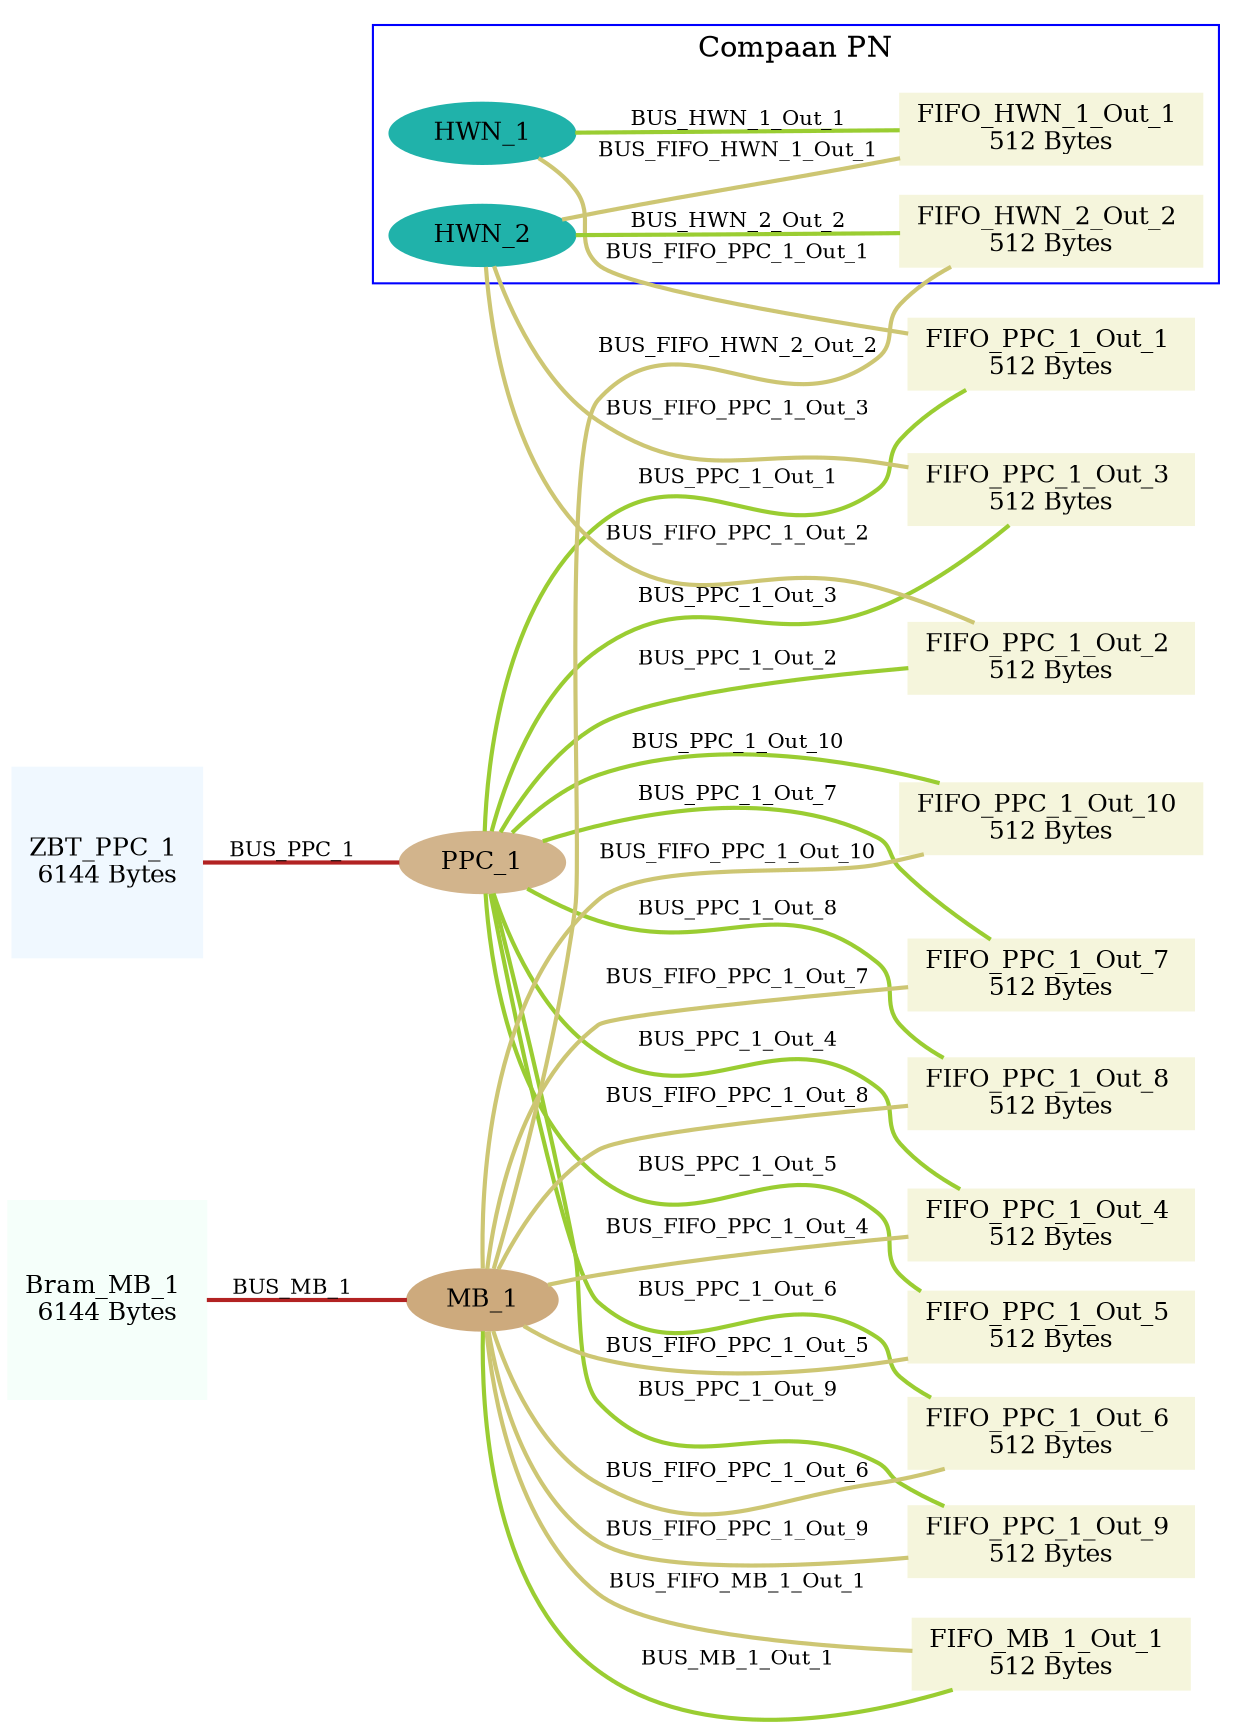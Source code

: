 digraph myPlatform {

  ratio = auto;
  rankdir = LR;
  ranksep = 0.3;
  nodesep = 0.2;
  center = true;

  node [ fontsize=12, height=0.4, width=0.4, style=filled, color="0.650 0.200 1.000" ]
  edge [ fontsize=10, arrowhead=none, style=bold]

  "PPC_1" [ label="PPC_1", color=tan ];
  "MB_1" [ label="MB_1", color=burlywood3 ];

  subgraph cluster0 {
    "HWN_1" [ label="HWN_1", color=lightseagreen ];
    label= "Compaan PN";
    color=blue;
  }


  subgraph cluster0 {
    "HWN_2" [ label="HWN_2", color=lightseagreen ];
    label= "Compaan PN";
    color=blue;
  }

  { rank=source; "ZBT_PPC_1" [ label="ZBT_PPC_1 \n6144 Bytes", shape=box, regular=true, color=aliceblue ]; }
  { rank=source; "Bram_MB_1" [ label="Bram_MB_1 \n6144 Bytes", shape=box, regular=true, color=mintcream ]; }
  "FIFO_PPC_1_Out_1" [ label="FIFO_PPC_1_Out_1 \n512 Bytes", shape=box, color=beige ];

  subgraph cluster0 {
    "FIFO_HWN_1_Out_1" [ label="FIFO_HWN_1_Out_1 \n512 Bytes", shape=box, color=beige ];
  }

  "FIFO_PPC_1_Out_2" [ label="FIFO_PPC_1_Out_2 \n512 Bytes", shape=box, color=beige ];
  "FIFO_PPC_1_Out_3" [ label="FIFO_PPC_1_Out_3 \n512 Bytes", shape=box, color=beige ];

  subgraph cluster0 {
    "FIFO_HWN_2_Out_2" [ label="FIFO_HWN_2_Out_2 \n512 Bytes", shape=box, color=beige ];
  }

  "FIFO_PPC_1_Out_4" [ label="FIFO_PPC_1_Out_4 \n512 Bytes", shape=box, color=beige ];
  "FIFO_PPC_1_Out_5" [ label="FIFO_PPC_1_Out_5 \n512 Bytes", shape=box, color=beige ];
  "FIFO_PPC_1_Out_6" [ label="FIFO_PPC_1_Out_6 \n512 Bytes", shape=box, color=beige ];
  "FIFO_PPC_1_Out_7" [ label="FIFO_PPC_1_Out_7 \n512 Bytes", shape=box, color=beige ];
  "FIFO_PPC_1_Out_8" [ label="FIFO_PPC_1_Out_8 \n512 Bytes", shape=box, color=beige ];
  "FIFO_PPC_1_Out_9" [ label="FIFO_PPC_1_Out_9 \n512 Bytes", shape=box, color=beige ];
  "FIFO_PPC_1_Out_10" [ label="FIFO_PPC_1_Out_10 \n512 Bytes", shape=box, color=beige ];
  "FIFO_MB_1_Out_1" [ label="FIFO_MB_1_Out_1 \n512 Bytes", shape=box, color=beige ];

  "PPC_1" -> "ZBT_PPC_1" [ label="BUS_PPC_1", color=firebrick ];
  "MB_1" -> "Bram_MB_1" [ label="BUS_MB_1", color=firebrick ];
  "PPC_1" -> "FIFO_PPC_1_Out_1" [ label="BUS_PPC_1_Out_1", color=yellowgreen ];
  "HWN_1" -> "FIFO_PPC_1_Out_1" [ label="BUS_FIFO_PPC_1_Out_1", color=khaki3 ];
  "HWN_1" -> "FIFO_HWN_1_Out_1" [ label="BUS_HWN_1_Out_1", color=yellowgreen ];
  "HWN_2" -> "FIFO_HWN_1_Out_1" [ label="BUS_FIFO_HWN_1_Out_1", color=khaki3 ];
  "PPC_1" -> "FIFO_PPC_1_Out_2" [ label="BUS_PPC_1_Out_2", color=yellowgreen ];
  "HWN_2" -> "FIFO_PPC_1_Out_2" [ label="BUS_FIFO_PPC_1_Out_2", color=khaki3 ];
  "PPC_1" -> "FIFO_PPC_1_Out_3" [ label="BUS_PPC_1_Out_3", color=yellowgreen ];
  "HWN_2" -> "FIFO_PPC_1_Out_3" [ label="BUS_FIFO_PPC_1_Out_3", color=khaki3 ];
  "HWN_2" -> "FIFO_HWN_2_Out_2" [ label="BUS_HWN_2_Out_2", color=yellowgreen ];
  "MB_1" -> "FIFO_HWN_2_Out_2" [ label="BUS_FIFO_HWN_2_Out_2", color=khaki3 ];
  "PPC_1" -> "FIFO_PPC_1_Out_4" [ label="BUS_PPC_1_Out_4", color=yellowgreen ];
  "MB_1" -> "FIFO_PPC_1_Out_4" [ label="BUS_FIFO_PPC_1_Out_4", color=khaki3 ];
  "PPC_1" -> "FIFO_PPC_1_Out_5" [ label="BUS_PPC_1_Out_5", color=yellowgreen ];
  "MB_1" -> "FIFO_PPC_1_Out_5" [ label="BUS_FIFO_PPC_1_Out_5", color=khaki3 ];
  "PPC_1" -> "FIFO_PPC_1_Out_6" [ label="BUS_PPC_1_Out_6", color=yellowgreen ];
  "MB_1" -> "FIFO_PPC_1_Out_6" [ label="BUS_FIFO_PPC_1_Out_6", color=khaki3 ];
  "PPC_1" -> "FIFO_PPC_1_Out_7" [ label="BUS_PPC_1_Out_7", color=yellowgreen ];
  "MB_1" -> "FIFO_PPC_1_Out_7" [ label="BUS_FIFO_PPC_1_Out_7", color=khaki3 ];
  "PPC_1" -> "FIFO_PPC_1_Out_8" [ label="BUS_PPC_1_Out_8", color=yellowgreen ];
  "MB_1" -> "FIFO_PPC_1_Out_8" [ label="BUS_FIFO_PPC_1_Out_8", color=khaki3 ];
  "PPC_1" -> "FIFO_PPC_1_Out_9" [ label="BUS_PPC_1_Out_9", color=yellowgreen ];
  "MB_1" -> "FIFO_PPC_1_Out_9" [ label="BUS_FIFO_PPC_1_Out_9", color=khaki3 ];
  "PPC_1" -> "FIFO_PPC_1_Out_10" [ label="BUS_PPC_1_Out_10", color=yellowgreen ];
  "MB_1" -> "FIFO_PPC_1_Out_10" [ label="BUS_FIFO_PPC_1_Out_10", color=khaki3 ];
  "MB_1" -> "FIFO_MB_1_Out_1" [ label="BUS_MB_1_Out_1", color=yellowgreen ];
  "MB_1" -> "FIFO_MB_1_Out_1" [ label="BUS_FIFO_MB_1_Out_1", color=khaki3 ];

}
